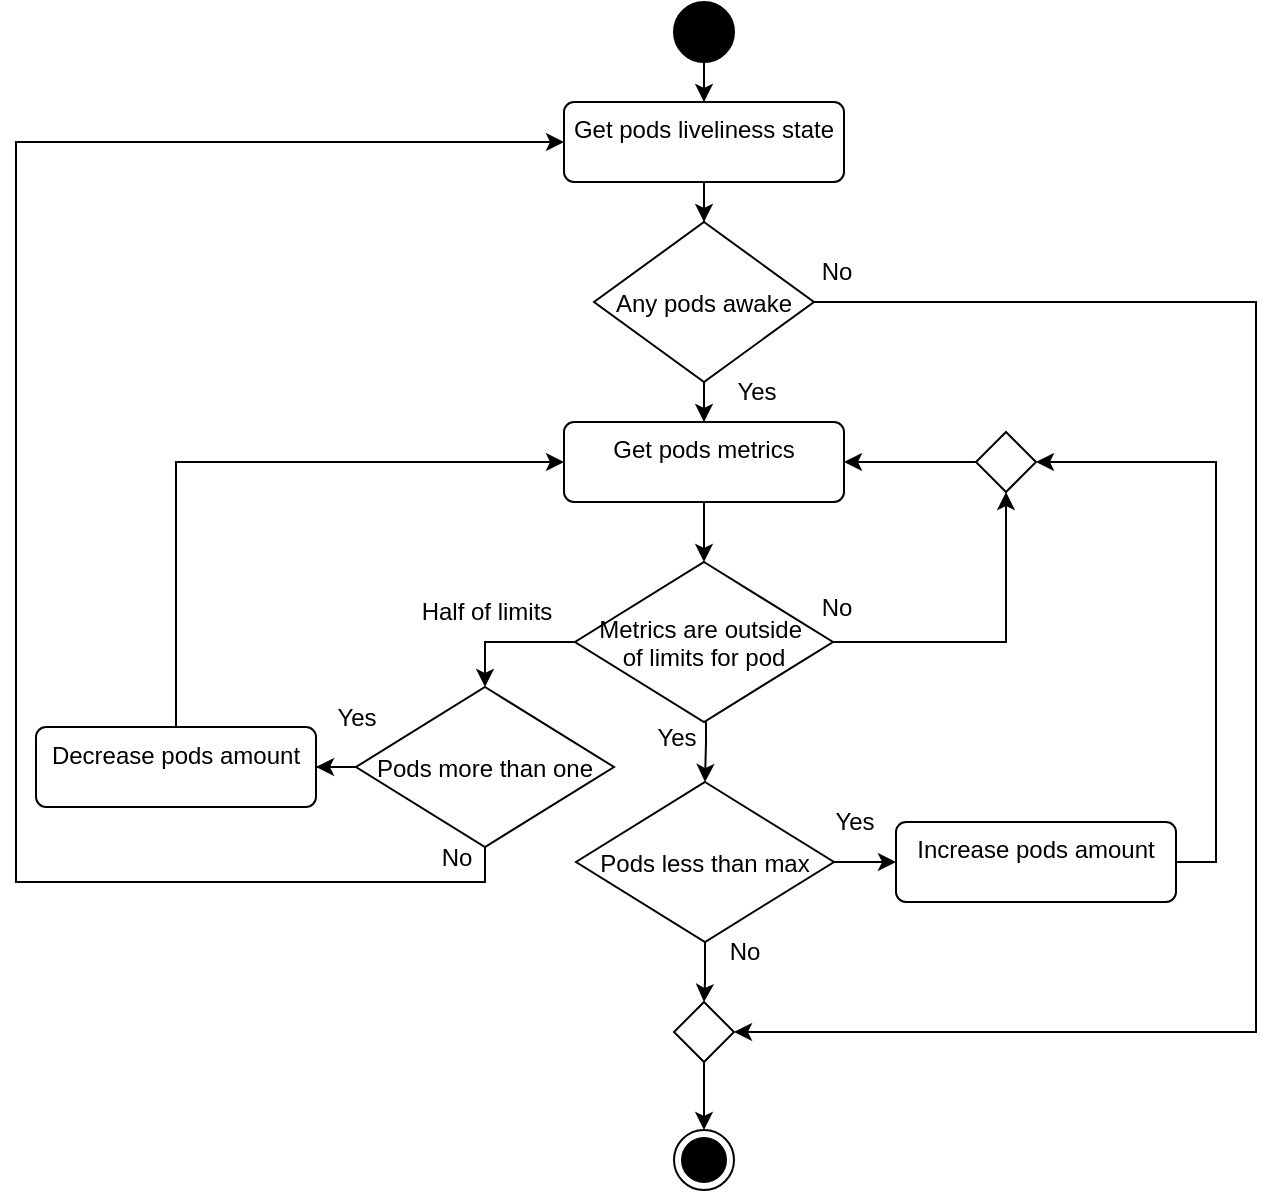 <mxfile version="24.8.2">
  <diagram name="Страница — 1" id="BTOGOkZfXXe9yR2V_Q_s">
    <mxGraphModel dx="1518" dy="-545" grid="1" gridSize="10" guides="1" tooltips="1" connect="1" arrows="1" fold="1" page="1" pageScale="1" pageWidth="827" pageHeight="1169" math="0" shadow="0">
      <root>
        <mxCell id="0" />
        <mxCell id="1" parent="0" />
        <mxCell id="9n5Vqx0yJl8MW-AOJgL7-131" style="edgeStyle=orthogonalEdgeStyle;rounded=0;orthogonalLoop=1;jettySize=auto;html=1;entryX=0.5;entryY=0;entryDx=0;entryDy=0;" edge="1" parent="1">
          <mxGeometry relative="1" as="geometry">
            <mxPoint x="994" y="1359" as="sourcePoint" />
            <mxPoint x="994" y="1380" as="targetPoint" />
          </mxGeometry>
        </mxCell>
        <mxCell id="9n5Vqx0yJl8MW-AOJgL7-132" value="Yes" style="text;html=1;align=center;verticalAlign=middle;resizable=0;points=[];autosize=1;strokeColor=none;fillColor=none;" vertex="1" parent="1">
          <mxGeometry x="1000" y="1370" width="40" height="30" as="geometry" />
        </mxCell>
        <mxCell id="9n5Vqx0yJl8MW-AOJgL7-136" value="&lt;div&gt;No&lt;/div&gt;" style="text;html=1;align=center;verticalAlign=middle;resizable=0;points=[];autosize=1;strokeColor=none;fillColor=none;" vertex="1" parent="1">
          <mxGeometry x="1040" y="1310" width="40" height="30" as="geometry" />
        </mxCell>
        <mxCell id="9n5Vqx0yJl8MW-AOJgL7-138" style="edgeStyle=orthogonalEdgeStyle;rounded=0;orthogonalLoop=1;jettySize=auto;html=1;entryX=0.5;entryY=0;entryDx=0;entryDy=0;" edge="1" parent="1" source="9n5Vqx0yJl8MW-AOJgL7-139" target="9n5Vqx0yJl8MW-AOJgL7-144">
          <mxGeometry relative="1" as="geometry" />
        </mxCell>
        <mxCell id="9n5Vqx0yJl8MW-AOJgL7-139" value="" style="ellipse;fillColor=strokeColor;html=1;" vertex="1" parent="1">
          <mxGeometry x="979" y="1190" width="30" height="30" as="geometry" />
        </mxCell>
        <mxCell id="9n5Vqx0yJl8MW-AOJgL7-140" value="" style="ellipse;html=1;shape=endState;fillColor=strokeColor;" vertex="1" parent="1">
          <mxGeometry x="979" y="1754" width="30" height="30" as="geometry" />
        </mxCell>
        <mxCell id="9n5Vqx0yJl8MW-AOJgL7-143" style="edgeStyle=orthogonalEdgeStyle;rounded=0;orthogonalLoop=1;jettySize=auto;html=1;entryX=0.5;entryY=0;entryDx=0;entryDy=0;" edge="1" parent="1" source="9n5Vqx0yJl8MW-AOJgL7-144" target="9n5Vqx0yJl8MW-AOJgL7-155">
          <mxGeometry relative="1" as="geometry" />
        </mxCell>
        <mxCell id="9n5Vqx0yJl8MW-AOJgL7-144" value="&lt;span class=&quot;hljs-keyword&quot;&gt;Get&lt;/span&gt; pods liveliness state" style="html=1;align=center;verticalAlign=top;rounded=1;absoluteArcSize=1;arcSize=10;dashed=0;whiteSpace=wrap;" vertex="1" parent="1">
          <mxGeometry x="924" y="1240" width="140" height="40" as="geometry" />
        </mxCell>
        <mxCell id="9n5Vqx0yJl8MW-AOJgL7-177" style="edgeStyle=orthogonalEdgeStyle;rounded=0;orthogonalLoop=1;jettySize=auto;html=1;entryX=0.5;entryY=0;entryDx=0;entryDy=0;" edge="1" parent="1" source="9n5Vqx0yJl8MW-AOJgL7-146" target="9n5Vqx0yJl8MW-AOJgL7-176">
          <mxGeometry relative="1" as="geometry" />
        </mxCell>
        <mxCell id="9n5Vqx0yJl8MW-AOJgL7-146" value="Get pods metrics" style="html=1;align=center;verticalAlign=top;rounded=1;absoluteArcSize=1;arcSize=10;dashed=0;whiteSpace=wrap;" vertex="1" parent="1">
          <mxGeometry x="924" y="1400" width="140" height="40" as="geometry" />
        </mxCell>
        <mxCell id="9n5Vqx0yJl8MW-AOJgL7-153" style="edgeStyle=orthogonalEdgeStyle;rounded=0;orthogonalLoop=1;jettySize=auto;html=1;entryX=0.5;entryY=0;entryDx=0;entryDy=0;" edge="1" parent="1" source="9n5Vqx0yJl8MW-AOJgL7-155" target="9n5Vqx0yJl8MW-AOJgL7-146">
          <mxGeometry relative="1" as="geometry" />
        </mxCell>
        <mxCell id="9n5Vqx0yJl8MW-AOJgL7-200" style="edgeStyle=orthogonalEdgeStyle;rounded=0;orthogonalLoop=1;jettySize=auto;html=1;entryX=1;entryY=0.5;entryDx=0;entryDy=0;" edge="1" parent="1" source="9n5Vqx0yJl8MW-AOJgL7-155" target="9n5Vqx0yJl8MW-AOJgL7-198">
          <mxGeometry relative="1" as="geometry">
            <Array as="points">
              <mxPoint x="1270" y="1340" />
              <mxPoint x="1270" y="1705" />
            </Array>
          </mxGeometry>
        </mxCell>
        <mxCell id="9n5Vqx0yJl8MW-AOJgL7-155" value="Any pods awake" style="rhombus;" vertex="1" parent="1">
          <mxGeometry x="939" y="1300" width="110" height="80" as="geometry" />
        </mxCell>
        <mxCell id="9n5Vqx0yJl8MW-AOJgL7-197" style="edgeStyle=orthogonalEdgeStyle;rounded=0;orthogonalLoop=1;jettySize=auto;html=1;entryX=1;entryY=0.5;entryDx=0;entryDy=0;" edge="1" parent="1" source="9n5Vqx0yJl8MW-AOJgL7-161" target="9n5Vqx0yJl8MW-AOJgL7-146">
          <mxGeometry relative="1" as="geometry" />
        </mxCell>
        <mxCell id="9n5Vqx0yJl8MW-AOJgL7-161" value="" style="rhombus;" vertex="1" parent="1">
          <mxGeometry x="1130" y="1405" width="30" height="30" as="geometry" />
        </mxCell>
        <mxCell id="9n5Vqx0yJl8MW-AOJgL7-187" style="edgeStyle=orthogonalEdgeStyle;rounded=0;orthogonalLoop=1;jettySize=auto;html=1;entryX=0;entryY=0.5;entryDx=0;entryDy=0;" edge="1" parent="1" source="9n5Vqx0yJl8MW-AOJgL7-164" target="9n5Vqx0yJl8MW-AOJgL7-146">
          <mxGeometry relative="1" as="geometry">
            <Array as="points">
              <mxPoint x="730" y="1420" />
            </Array>
          </mxGeometry>
        </mxCell>
        <mxCell id="9n5Vqx0yJl8MW-AOJgL7-164" value="&lt;div&gt;Decrease pods amount&lt;/div&gt;" style="html=1;align=center;verticalAlign=top;rounded=1;absoluteArcSize=1;arcSize=10;dashed=0;whiteSpace=wrap;" vertex="1" parent="1">
          <mxGeometry x="660" y="1552.5" width="140" height="40" as="geometry" />
        </mxCell>
        <mxCell id="9n5Vqx0yJl8MW-AOJgL7-196" style="edgeStyle=orthogonalEdgeStyle;rounded=0;orthogonalLoop=1;jettySize=auto;html=1;entryX=1;entryY=0.5;entryDx=0;entryDy=0;" edge="1" parent="1" source="9n5Vqx0yJl8MW-AOJgL7-165" target="9n5Vqx0yJl8MW-AOJgL7-161">
          <mxGeometry relative="1" as="geometry">
            <Array as="points">
              <mxPoint x="1250" y="1620" />
              <mxPoint x="1250" y="1420" />
            </Array>
          </mxGeometry>
        </mxCell>
        <mxCell id="9n5Vqx0yJl8MW-AOJgL7-165" value="&lt;div&gt;Increase pods amount&lt;/div&gt;" style="html=1;align=center;verticalAlign=top;rounded=1;absoluteArcSize=1;arcSize=10;dashed=0;whiteSpace=wrap;" vertex="1" parent="1">
          <mxGeometry x="1090" y="1600" width="140" height="40" as="geometry" />
        </mxCell>
        <mxCell id="9n5Vqx0yJl8MW-AOJgL7-181" style="edgeStyle=orthogonalEdgeStyle;rounded=0;orthogonalLoop=1;jettySize=auto;html=1;entryX=0;entryY=0.5;entryDx=0;entryDy=0;" edge="1" parent="1" source="9n5Vqx0yJl8MW-AOJgL7-175" target="9n5Vqx0yJl8MW-AOJgL7-144">
          <mxGeometry relative="1" as="geometry">
            <Array as="points">
              <mxPoint x="884" y="1630" />
              <mxPoint x="650" y="1630" />
              <mxPoint x="650" y="1260" />
            </Array>
          </mxGeometry>
        </mxCell>
        <mxCell id="9n5Vqx0yJl8MW-AOJgL7-186" style="edgeStyle=orthogonalEdgeStyle;rounded=0;orthogonalLoop=1;jettySize=auto;html=1;entryX=1;entryY=0.5;entryDx=0;entryDy=0;" edge="1" parent="1" source="9n5Vqx0yJl8MW-AOJgL7-175" target="9n5Vqx0yJl8MW-AOJgL7-164">
          <mxGeometry relative="1" as="geometry" />
        </mxCell>
        <mxCell id="9n5Vqx0yJl8MW-AOJgL7-175" value="Pods more than one" style="rhombus;" vertex="1" parent="1">
          <mxGeometry x="820" y="1532.5" width="129" height="80" as="geometry" />
        </mxCell>
        <mxCell id="9n5Vqx0yJl8MW-AOJgL7-179" style="edgeStyle=orthogonalEdgeStyle;rounded=0;orthogonalLoop=1;jettySize=auto;html=1;entryX=0.5;entryY=0;entryDx=0;entryDy=0;" edge="1" parent="1" source="9n5Vqx0yJl8MW-AOJgL7-176" target="9n5Vqx0yJl8MW-AOJgL7-175">
          <mxGeometry relative="1" as="geometry">
            <Array as="points">
              <mxPoint x="885" y="1510" />
            </Array>
          </mxGeometry>
        </mxCell>
        <mxCell id="9n5Vqx0yJl8MW-AOJgL7-189" style="edgeStyle=orthogonalEdgeStyle;rounded=0;orthogonalLoop=1;jettySize=auto;html=1;entryX=0.5;entryY=0;entryDx=0;entryDy=0;" edge="1" parent="1" source="9n5Vqx0yJl8MW-AOJgL7-176" target="9n5Vqx0yJl8MW-AOJgL7-188">
          <mxGeometry relative="1" as="geometry">
            <Array as="points">
              <mxPoint x="995" y="1560" />
              <mxPoint x="995" y="1560" />
            </Array>
          </mxGeometry>
        </mxCell>
        <mxCell id="9n5Vqx0yJl8MW-AOJgL7-195" style="edgeStyle=orthogonalEdgeStyle;rounded=0;orthogonalLoop=1;jettySize=auto;html=1;entryX=0.5;entryY=1;entryDx=0;entryDy=0;" edge="1" parent="1" source="9n5Vqx0yJl8MW-AOJgL7-176" target="9n5Vqx0yJl8MW-AOJgL7-161">
          <mxGeometry relative="1" as="geometry" />
        </mxCell>
        <mxCell id="9n5Vqx0yJl8MW-AOJgL7-176" value="Metrics are outside &#xa;of limits for pod" style="rhombus;" vertex="1" parent="1">
          <mxGeometry x="929.5" y="1470" width="129" height="80" as="geometry" />
        </mxCell>
        <mxCell id="9n5Vqx0yJl8MW-AOJgL7-182" value="No" style="text;html=1;align=center;verticalAlign=middle;resizable=0;points=[];autosize=1;strokeColor=none;fillColor=none;" vertex="1" parent="1">
          <mxGeometry x="850" y="1602.5" width="40" height="30" as="geometry" />
        </mxCell>
        <mxCell id="9n5Vqx0yJl8MW-AOJgL7-183" value="Yes" style="text;html=1;align=center;verticalAlign=middle;resizable=0;points=[];autosize=1;strokeColor=none;fillColor=none;" vertex="1" parent="1">
          <mxGeometry x="800" y="1532.5" width="40" height="30" as="geometry" />
        </mxCell>
        <mxCell id="9n5Vqx0yJl8MW-AOJgL7-184" value="Half of limits" style="text;html=1;align=center;verticalAlign=middle;resizable=0;points=[];autosize=1;strokeColor=none;fillColor=none;" vertex="1" parent="1">
          <mxGeometry x="840" y="1480" width="90" height="30" as="geometry" />
        </mxCell>
        <mxCell id="9n5Vqx0yJl8MW-AOJgL7-190" style="edgeStyle=orthogonalEdgeStyle;rounded=0;orthogonalLoop=1;jettySize=auto;html=1;entryX=0;entryY=0.5;entryDx=0;entryDy=0;" edge="1" parent="1" source="9n5Vqx0yJl8MW-AOJgL7-188" target="9n5Vqx0yJl8MW-AOJgL7-165">
          <mxGeometry relative="1" as="geometry" />
        </mxCell>
        <mxCell id="9n5Vqx0yJl8MW-AOJgL7-199" style="edgeStyle=orthogonalEdgeStyle;rounded=0;orthogonalLoop=1;jettySize=auto;html=1;entryX=0.5;entryY=0;entryDx=0;entryDy=0;" edge="1" parent="1" source="9n5Vqx0yJl8MW-AOJgL7-188" target="9n5Vqx0yJl8MW-AOJgL7-198">
          <mxGeometry relative="1" as="geometry" />
        </mxCell>
        <mxCell id="9n5Vqx0yJl8MW-AOJgL7-188" value="Pods less than max" style="rhombus;" vertex="1" parent="1">
          <mxGeometry x="930" y="1580" width="129" height="80" as="geometry" />
        </mxCell>
        <mxCell id="9n5Vqx0yJl8MW-AOJgL7-192" value="Yes" style="text;html=1;align=center;verticalAlign=middle;resizable=0;points=[];autosize=1;strokeColor=none;fillColor=none;" vertex="1" parent="1">
          <mxGeometry x="1049" y="1585" width="40" height="30" as="geometry" />
        </mxCell>
        <mxCell id="9n5Vqx0yJl8MW-AOJgL7-193" value="Yes" style="text;html=1;align=center;verticalAlign=middle;resizable=0;points=[];autosize=1;strokeColor=none;fillColor=none;" vertex="1" parent="1">
          <mxGeometry x="960" y="1542.5" width="40" height="30" as="geometry" />
        </mxCell>
        <mxCell id="9n5Vqx0yJl8MW-AOJgL7-201" style="edgeStyle=orthogonalEdgeStyle;rounded=0;orthogonalLoop=1;jettySize=auto;html=1;" edge="1" parent="1" source="9n5Vqx0yJl8MW-AOJgL7-198" target="9n5Vqx0yJl8MW-AOJgL7-140">
          <mxGeometry relative="1" as="geometry" />
        </mxCell>
        <mxCell id="9n5Vqx0yJl8MW-AOJgL7-198" value="" style="rhombus;" vertex="1" parent="1">
          <mxGeometry x="979" y="1690" width="30" height="30" as="geometry" />
        </mxCell>
        <mxCell id="9n5Vqx0yJl8MW-AOJgL7-202" value="No" style="text;html=1;align=center;verticalAlign=middle;resizable=0;points=[];autosize=1;strokeColor=none;fillColor=none;" vertex="1" parent="1">
          <mxGeometry x="1040" y="1478" width="40" height="30" as="geometry" />
        </mxCell>
        <mxCell id="9n5Vqx0yJl8MW-AOJgL7-203" value="No" style="text;html=1;align=center;verticalAlign=middle;resizable=0;points=[];autosize=1;strokeColor=none;fillColor=none;" vertex="1" parent="1">
          <mxGeometry x="994" y="1650" width="40" height="30" as="geometry" />
        </mxCell>
      </root>
    </mxGraphModel>
  </diagram>
</mxfile>
